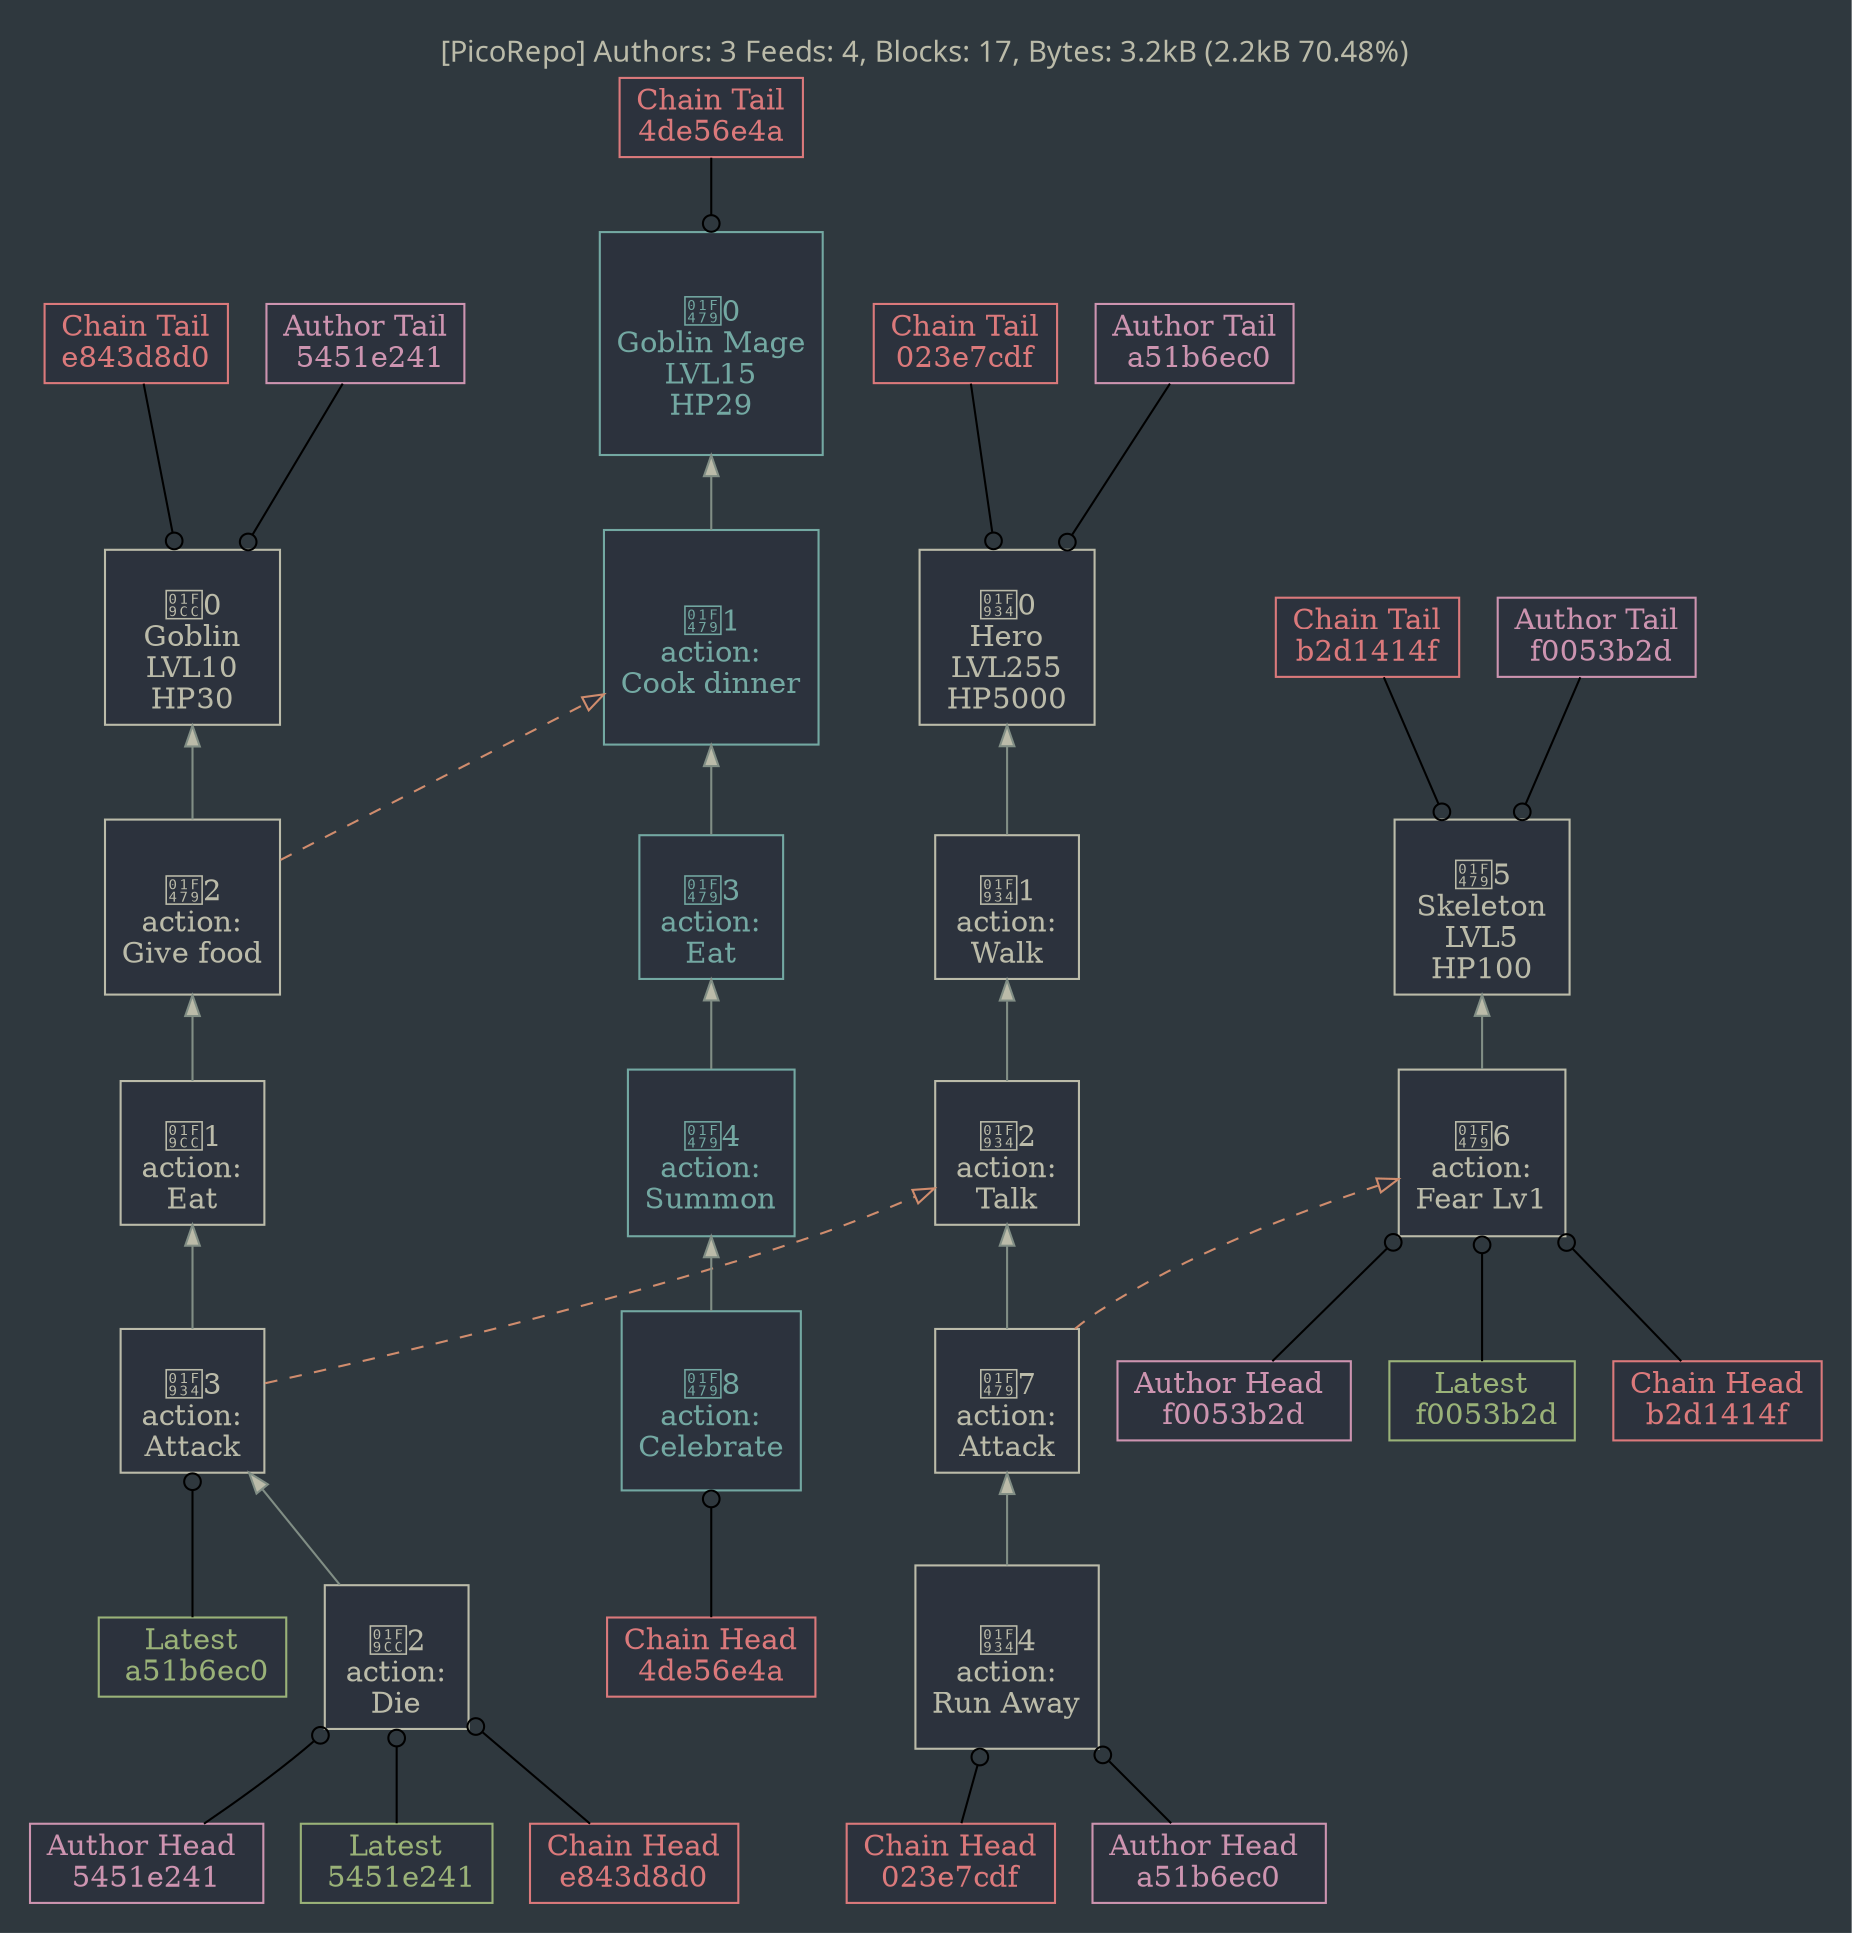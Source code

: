 
    digraph G {
      graph [pad=0.2,labelloc="t",fontcolor="#bbbba9",bgcolor="#2f383e",fontname="fixed",overlap="false",center="1",ratio="compress",label="[PicoRepo] Authors: 3 Feeds: 4, Blocks: 17, Bytes: 3.2kB (2.2kB 70.48%)",rankdir=BT];
      edge [color="black",fillcolor="#2c323d",weight=2.0];
      node [style=filled,fillcolor="#2c323d",color="#818e85",shape="rect",fontcolor="#bbbba9",shape=box];
    // Nodes
"H5451e241"
      [
        fontcolor="#cd94b0",
        color="#cd94b0",
        label="Author Head 
5451e241"
      ];
"Ha51b6ec0"
      [
        fontcolor="#cd94b0",
        color="#cd94b0",
        label="Author Head 
a51b6ec0"
      ];
"Hf0053b2d"
      [
        fontcolor="#cd94b0",
        color="#cd94b0",
        label="Author Head 
f0053b2d"
      ];
"Te843d8d0"
      [
        fontcolor="#cd94b0",
        color="#cd94b0",
        label="Author Tail
 5451e241"
      ];
"T023e7cdf"
      [
        fontcolor="#cd94b0",
        color="#cd94b0",
        label="Author Tail
 a51b6ec0"
      ];
"Tb2d1414f"
      [
        fontcolor="#cd94b0",
        color="#cd94b0",
        label="Author Tail
 f0053b2d"
      ];
"L1ee10c1d"
      [
        fontcolor="#9ab278",
        color="#9ab278",
        label="Latest
 5451e241"
      ];
"L259f15c8"
      [
        fontcolor="#9ab278",
        color="#9ab278",
        label="Latest
 a51b6ec0"
      ];
"Ld7c4a688"
      [
        fontcolor="#9ab278",
        color="#9ab278",
        label="Latest
 f0053b2d"
      ];
"F1ee10c1d"
      [
        fontcolor="#db797b",
        color="#db797b",
        label="Chain Tail
e843d8d0"
      ];
"F90991f2f"
      [
        fontcolor="#db797b",
        color="#db797b",
        label="Chain Tail
4de56e4a"
      ];
"Fd7c4a688"
      [
        fontcolor="#db797b",
        color="#db797b",
        label="Chain Tail
b2d1414f"
      ];
"Fe920e13c"
      [
        fontcolor="#db797b",
        color="#db797b",
        label="Chain Tail
023e7cdf"
      ];
"FT023e7cdf"
      [
        fontcolor="#db797b",
        color="#db797b",
        label="Chain Head
023e7cdf"
      ];
"FT4de56e4a"
      [
        fontcolor="#db797b",
        color="#db797b",
        label="Chain Head
4de56e4a"
      ];
"FTb2d1414f"
      [
        fontcolor="#db797b",
        color="#db797b",
        label="Chain Head
b2d1414f"
      ];
"FTe843d8d0"
      [
        fontcolor="#db797b",
        color="#db797b",
        label="Chain Head
e843d8d0"
      ];
"B1ee10c1d"
        [
          fontcolor="#bbbba9",
          color="#bbbba9"
          shape="square",
          label="
🧌2
action:
Die
"
        ];
"B259f15c8"
        [
          fontcolor="#bbbba9",
          color="#bbbba9"
          shape="square",
          label="
🤴3
action:
Attack
"
        ];
"B1630a0eb"
        [
          fontcolor="#bbbba9",
          color="#bbbba9"
          shape="square",
          label="
🧌1
action:
Eat
"
        ];
"B81d77322"
        [
          fontcolor="#bbbba9",
          color="#bbbba9"
          shape="square",
          label="
👹2
action:
Give food
"
        ];
"Be843d8d0"
        [
          fontcolor="#bbbba9",
          color="#bbbba9"
          shape="square",
          label="
🧌0
Goblin
LVL10
HP30
"
        ];
"Be920e13c"
        [
          fontcolor="#bbbba9",
          color="#bbbba9"
          shape="square",
          label="
🤴4
action:
Run Away
"
        ];
"B391e450a"
        [
          fontcolor="#bbbba9",
          color="#bbbba9"
          shape="square",
          label="
👹7
action:
Attack
"
        ];
"Bbc6ad16a"
        [
          fontcolor="#bbbba9",
          color="#bbbba9"
          shape="square",
          label="
🤴2
action:
Talk
"
        ];
"B23975411"
        [
          fontcolor="#bbbba9",
          color="#bbbba9"
          shape="square",
          label="
🤴1
action:
Walk
"
        ];
"B023e7cdf"
        [
          fontcolor="#bbbba9",
          color="#bbbba9"
          shape="square",
          label="
🤴0
Hero
LVL255
HP5000
"
        ];
"Bd7c4a688"
        [
          fontcolor="#bbbba9",
          color="#bbbba9"
          shape="square",
          label="
👹6
action:
Fear Lv1
"
        ];
"Bb2d1414f"
        [
          fontcolor="#bbbba9",
          color="#bbbba9"
          shape="square",
          label="
👹5
Skeleton
LVL5
HP100
"
        ];
"B90991f2f"
        [
          fontcolor="#73a8a2",
          color="#73a8a2"
          shape="square",
          label="
👹8
action:
Celebrate
"
        ];
"Bb2cd317f"
        [
          fontcolor="#73a8a2",
          color="#73a8a2"
          shape="square",
          label="
👹4
action:
Summon
"
        ];
"B69bcf9dd"
        [
          fontcolor="#73a8a2",
          color="#73a8a2"
          shape="square",
          label="
👹3
action:
Eat
"
        ];
"Bfaea5bb8"
        [
          fontcolor="#73a8a2",
          color="#73a8a2"
          shape="square",
          label="
👹1
action:
Cook dinner
"
        ];
"B4de56e4a"
        [
          fontcolor="#73a8a2",
          color="#73a8a2"
          shape="square",
          label="
👹0
Goblin Mage
LVL15
HP29
"
        ];

    // Edges
"H5451e241" -> "B1ee10c1d"[arrowhead=odot];
"Ha51b6ec0" -> "Be920e13c"[arrowhead=odot];
"Hf0053b2d" -> "Bd7c4a688"[arrowhead=odot];
"Be843d8d0" -> "Te843d8d0"[dir=back,arrowtail=odot];
"B023e7cdf" -> "T023e7cdf"[dir=back,arrowtail=odot];
"Bb2d1414f" -> "Tb2d1414f"[dir=back,arrowtail=odot];
"L1ee10c1d" -> "B1ee10c1d"[arrowhead=odot];
"L259f15c8" -> "B259f15c8"[arrowhead=odot];
"Ld7c4a688" -> "Bd7c4a688"[arrowhead=odot];
"Be843d8d0" -> "F1ee10c1d"[dir=back,arrowtail=odot];
"B4de56e4a" -> "F90991f2f"[dir=back,arrowtail=odot];
"Bb2d1414f" -> "Fd7c4a688"[dir=back,arrowtail=odot];
"B023e7cdf" -> "Fe920e13c"[dir=back,arrowtail=odot];
"FT023e7cdf" -> "Be920e13c"[arrowhead=odot];
"FT4de56e4a" -> "B90991f2f"[arrowhead=odot];
"FTb2d1414f" -> "Bd7c4a688"[arrowhead=odot];
"FTe843d8d0" -> "B1ee10c1d"[arrowhead=odot];
"B1ee10c1d" -> "B259f15c8"
          [
            color="#818e85",
            fillcolor="#bbbba9",
            weight=1.0
          ];
"B259f15c8" -> "Bbc6ad16a"[style=dashed,weight=0.1,color="#d08c6d"];
"B259f15c8" -> "B1630a0eb"
          [
            color="#818e85",
            fillcolor="#bbbba9",
            weight=1.0
          ];
"B1630a0eb" -> "B81d77322"
          [
            color="#818e85",
            fillcolor="#bbbba9",
            weight=1.0
          ];
"B81d77322" -> "Bfaea5bb8"[style=dashed,weight=0.1,color="#d08c6d"];
"B81d77322" -> "Be843d8d0"
          [
            color="#818e85",
            fillcolor="#bbbba9",
            weight=1.0
          ];
"Be920e13c" -> "B391e450a"
          [
            color="#818e85",
            fillcolor="#bbbba9",
            weight=1.0
          ];
"B391e450a" -> "Bd7c4a688"[style=dashed,weight=0.1,color="#d08c6d"];
"B391e450a" -> "Bbc6ad16a"
          [
            color="#818e85",
            fillcolor="#bbbba9",
            weight=1.0
          ];
"Bbc6ad16a" -> "B23975411"
          [
            color="#818e85",
            fillcolor="#bbbba9",
            weight=1.0
          ];
"B23975411" -> "B023e7cdf"
          [
            color="#818e85",
            fillcolor="#bbbba9",
            weight=1.0
          ];
"Bd7c4a688" -> "Bb2d1414f"
          [
            color="#818e85",
            fillcolor="#bbbba9",
            weight=1.0
          ];
"B90991f2f" -> "Bb2cd317f"
          [
            color="#818e85",
            fillcolor="#bbbba9",
            weight=1.0
          ];
"Bb2cd317f" -> "B69bcf9dd"
          [
            color="#818e85",
            fillcolor="#bbbba9",
            weight=1.0
          ];
"B69bcf9dd" -> "Bfaea5bb8"
          [
            color="#818e85",
            fillcolor="#bbbba9",
            weight=1.0
          ];
"Bfaea5bb8" -> "B4de56e4a"
          [
            color="#818e85",
            fillcolor="#bbbba9",
            weight=1.0
          ];

    }
  